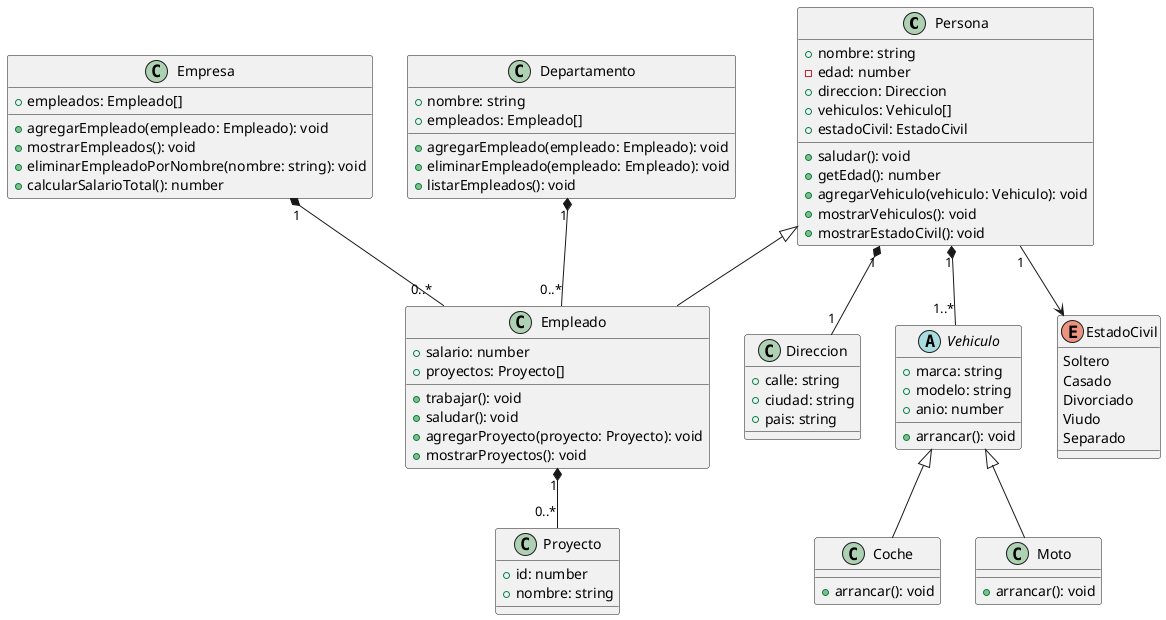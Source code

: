 @startuml

class Persona {
    + nombre: string
    - edad: number
    + direccion: Direccion
    + vehiculos: Vehiculo[]
    + estadoCivil: EstadoCivil
    + saludar(): void
    + getEdad(): number
    + agregarVehiculo(vehiculo: Vehiculo): void
    + mostrarVehiculos(): void
    + mostrarEstadoCivil(): void
}

class Empleado extends Persona {
    + salario: number
    + proyectos: Proyecto[]
    + trabajar(): void
    + saludar(): void
    + agregarProyecto(proyecto: Proyecto): void
    + mostrarProyectos(): void
}

class Direccion {
    + calle: string
    + ciudad: string
    + pais: string
}

class Proyecto {
    + id: number
    + nombre: string
}

abstract class Vehiculo {
    + marca: string
    + modelo: string
    + anio: number
    + arrancar(): void
}

class Coche extends Vehiculo {
    + arrancar(): void
}

class Moto extends Vehiculo {
    + arrancar(): void
}

class Empresa {
    + empleados: Empleado[]
    + agregarEmpleado(empleado: Empleado): void
    + mostrarEmpleados(): void
    + eliminarEmpleadoPorNombre(nombre: string): void
    + calcularSalarioTotal(): number
}

class Departamento {
    + nombre: string
    + empleados: Empleado[]
    + agregarEmpleado(empleado: Empleado): void
    + eliminarEmpleado(empleado: Empleado): void
    + listarEmpleados(): void
}

enum EstadoCivil {
    Soltero
    Casado
    Divorciado
    Viudo
    Separado
}

Persona "1" *-- "1..*" Vehiculo
Persona "1" *-- "1" Direccion
Persona "1" --> EstadoCivil
Empleado "1" *-- "0..*" Proyecto
Departamento "1" *-- "0..*" Empleado
Empresa "1" *-- "0..*" Empleado

@enduml

